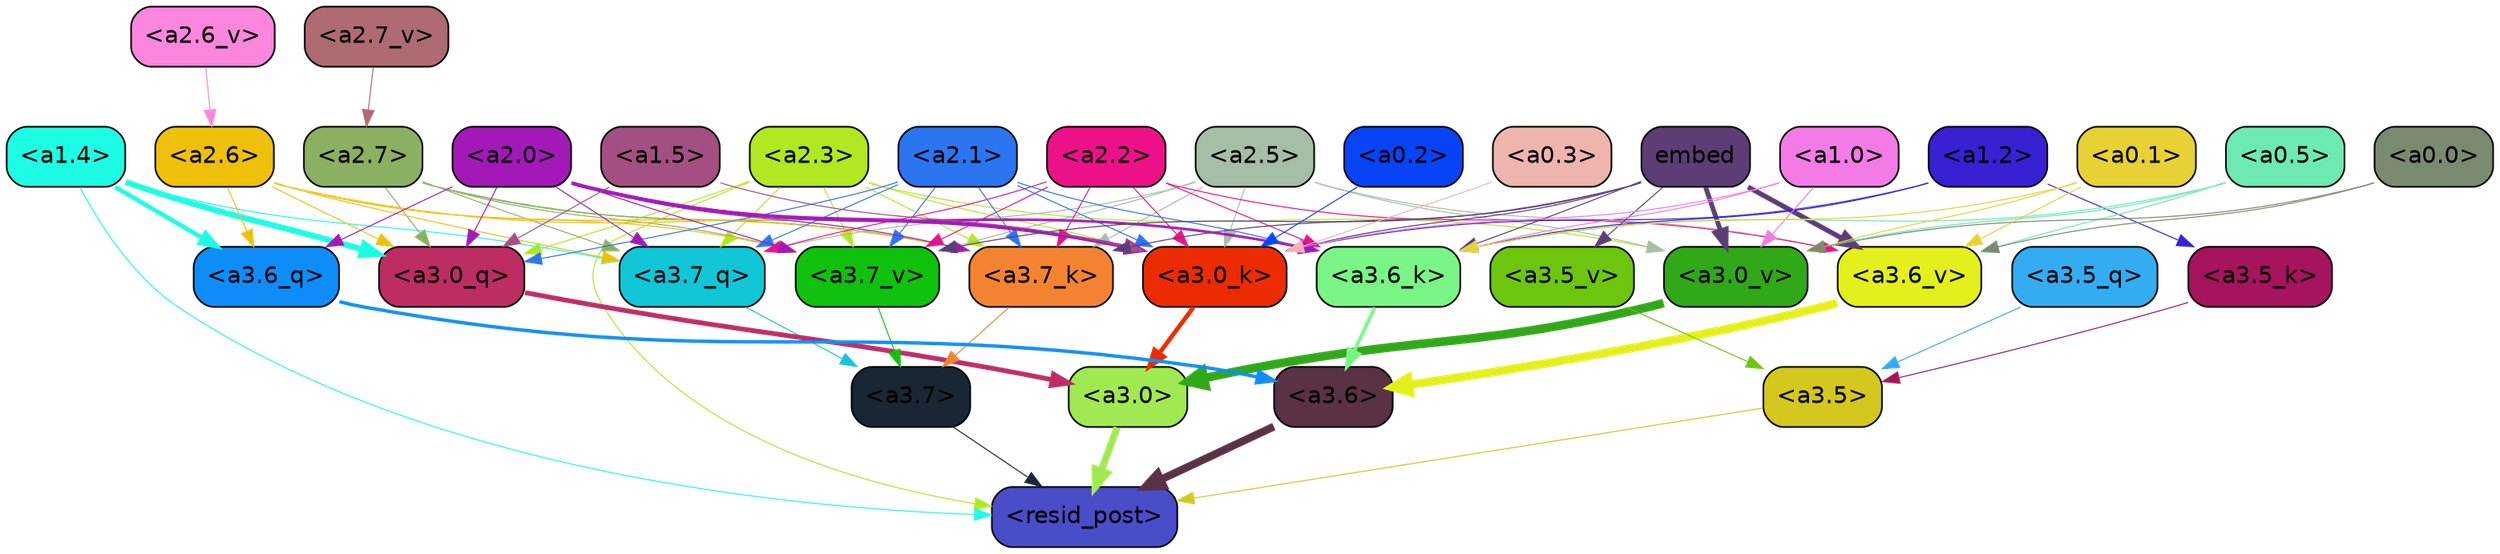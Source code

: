 strict digraph "" {
	graph [bgcolor=transparent,
		layout=dot,
		overlap=false,
		splines=true
	];
	"<a3.7>"	[color=black,
		fillcolor="#192634",
		fontname=Helvetica,
		shape=box,
		style="filled, rounded"];
	"<resid_post>"	[color=black,
		fillcolor="#4a4dc8",
		fontname=Helvetica,
		shape=box,
		style="filled, rounded"];
	"<a3.7>" -> "<resid_post>"	[color="#192634",
		penwidth=0.6];
	"<a3.6>"	[color=black,
		fillcolor="#5a3145",
		fontname=Helvetica,
		shape=box,
		style="filled, rounded"];
	"<a3.6>" -> "<resid_post>"	[color="#5a3145",
		penwidth=4.6696330308914185];
	"<a3.5>"	[color=black,
		fillcolor="#d4c71e",
		fontname=Helvetica,
		shape=box,
		style="filled, rounded"];
	"<a3.5>" -> "<resid_post>"	[color="#d4c71e",
		penwidth=0.6];
	"<a3.0>"	[color=black,
		fillcolor="#a1e952",
		fontname=Helvetica,
		shape=box,
		style="filled, rounded"];
	"<a3.0>" -> "<resid_post>"	[color="#a1e952",
		penwidth=4.282557368278503];
	"<a2.3>"	[color=black,
		fillcolor="#b1e821",
		fontname=Helvetica,
		shape=box,
		style="filled, rounded"];
	"<a2.3>" -> "<resid_post>"	[color="#b1e821",
		penwidth=0.6];
	"<a3.7_q>"	[color=black,
		fillcolor="#10c6d7",
		fontname=Helvetica,
		shape=box,
		style="filled, rounded"];
	"<a2.3>" -> "<a3.7_q>"	[color="#b1e821",
		penwidth=0.6];
	"<a3.0_q>"	[color=black,
		fillcolor="#bd2d64",
		fontname=Helvetica,
		shape=box,
		style="filled, rounded"];
	"<a2.3>" -> "<a3.0_q>"	[color="#b1e821",
		penwidth=0.6];
	"<a3.7_k>"	[color=black,
		fillcolor="#f48331",
		fontname=Helvetica,
		shape=box,
		style="filled, rounded"];
	"<a2.3>" -> "<a3.7_k>"	[color="#b1e821",
		penwidth=0.6];
	"<a3.0_k>"	[color=black,
		fillcolor="#eb2c01",
		fontname=Helvetica,
		shape=box,
		style="filled, rounded"];
	"<a2.3>" -> "<a3.0_k>"	[color="#b1e821",
		penwidth=0.6];
	"<a3.7_v>"	[color=black,
		fillcolor="#10c10d",
		fontname=Helvetica,
		shape=box,
		style="filled, rounded"];
	"<a2.3>" -> "<a3.7_v>"	[color="#b1e821",
		penwidth=0.6];
	"<a3.0_v>"	[color=black,
		fillcolor="#31a817",
		fontname=Helvetica,
		shape=box,
		style="filled, rounded"];
	"<a2.3>" -> "<a3.0_v>"	[color="#b1e821",
		penwidth=0.6];
	"<a1.4>"	[color=black,
		fillcolor="#1cfde4",
		fontname=Helvetica,
		shape=box,
		style="filled, rounded"];
	"<a1.4>" -> "<resid_post>"	[color="#1cfde4",
		penwidth=0.6];
	"<a1.4>" -> "<a3.7_q>"	[color="#1cfde4",
		penwidth=0.6];
	"<a3.6_q>"	[color=black,
		fillcolor="#0e8df9",
		fontname=Helvetica,
		shape=box,
		style="filled, rounded"];
	"<a1.4>" -> "<a3.6_q>"	[color="#1cfde4",
		penwidth=2.6073555648326874];
	"<a1.4>" -> "<a3.0_q>"	[color="#1cfde4",
		penwidth=3.4971605762839317];
	"<a3.7_q>" -> "<a3.7>"	[color="#10c6d7",
		penwidth=0.6];
	"<a3.6_q>" -> "<a3.6>"	[color="#0e8df9",
		penwidth=2.03758105635643];
	"<a3.5_q>"	[color=black,
		fillcolor="#33acf2",
		fontname=Helvetica,
		shape=box,
		style="filled, rounded"];
	"<a3.5_q>" -> "<a3.5>"	[color="#33acf2",
		penwidth=0.6];
	"<a3.0_q>" -> "<a3.0>"	[color="#bd2d64",
		penwidth=2.8638100624084473];
	"<a3.7_k>" -> "<a3.7>"	[color="#f48331",
		penwidth=0.6];
	"<a3.6_k>"	[color=black,
		fillcolor="#79f586",
		fontname=Helvetica,
		shape=box,
		style="filled, rounded"];
	"<a3.6_k>" -> "<a3.6>"	[color="#79f586",
		penwidth=2.174198240041733];
	"<a3.5_k>"	[color=black,
		fillcolor="#a5145c",
		fontname=Helvetica,
		shape=box,
		style="filled, rounded"];
	"<a3.5_k>" -> "<a3.5>"	[color="#a5145c",
		penwidth=0.6];
	"<a3.0_k>" -> "<a3.0>"	[color="#eb2c01",
		penwidth=2.6274144649505615];
	"<a3.7_v>" -> "<a3.7>"	[color="#10c10d",
		penwidth=0.6];
	"<a3.6_v>"	[color=black,
		fillcolor="#e3f01b",
		fontname=Helvetica,
		shape=box,
		style="filled, rounded"];
	"<a3.6_v>" -> "<a3.6>"	[color="#e3f01b",
		penwidth=5.002329230308533];
	"<a3.5_v>"	[color=black,
		fillcolor="#6dc60d",
		fontname=Helvetica,
		shape=box,
		style="filled, rounded"];
	"<a3.5_v>" -> "<a3.5>"	[color="#6dc60d",
		penwidth=0.6];
	"<a3.0_v>" -> "<a3.0>"	[color="#31a817",
		penwidth=5.188832879066467];
	"<a2.7>"	[color=black,
		fillcolor="#8cb061",
		fontname=Helvetica,
		shape=box,
		style="filled, rounded"];
	"<a2.7>" -> "<a3.7_q>"	[color="#8cb061",
		penwidth=0.6];
	"<a2.7>" -> "<a3.0_q>"	[color="#8cb061",
		penwidth=0.6];
	"<a2.7>" -> "<a3.7_k>"	[color="#8cb061",
		penwidth=0.6];
	"<a2.7>" -> "<a3.0_k>"	[color="#8cb061",
		penwidth=0.6];
	"<a2.7>" -> "<a3.7_v>"	[color="#8cb061",
		penwidth=0.6];
	"<a2.6>"	[color=black,
		fillcolor="#efc009",
		fontname=Helvetica,
		shape=box,
		style="filled, rounded"];
	"<a2.6>" -> "<a3.7_q>"	[color="#efc009",
		penwidth=0.6];
	"<a2.6>" -> "<a3.6_q>"	[color="#efc009",
		penwidth=0.6];
	"<a2.6>" -> "<a3.0_q>"	[color="#efc009",
		penwidth=0.6];
	"<a2.6>" -> "<a3.7_k>"	[color="#efc009",
		penwidth=0.6];
	"<a2.6>" -> "<a3.0_k>"	[color="#efc009",
		penwidth=0.6];
	"<a2.6>" -> "<a3.7_v>"	[color="#efc009",
		penwidth=0.6];
	"<a2.5>"	[color=black,
		fillcolor="#a6bda6",
		fontname=Helvetica,
		shape=box,
		style="filled, rounded"];
	"<a2.5>" -> "<a3.7_q>"	[color="#a6bda6",
		penwidth=0.6];
	"<a2.5>" -> "<a3.7_k>"	[color="#a6bda6",
		penwidth=0.6];
	"<a2.5>" -> "<a3.0_k>"	[color="#a6bda6",
		penwidth=0.6];
	"<a2.5>" -> "<a3.7_v>"	[color="#a6bda6",
		penwidth=0.6];
	"<a2.5>" -> "<a3.6_v>"	[color="#a6bda6",
		penwidth=0.6];
	"<a2.5>" -> "<a3.0_v>"	[color="#a6bda6",
		penwidth=0.6];
	"<a2.2>"	[color=black,
		fillcolor="#ed1189",
		fontname=Helvetica,
		shape=box,
		style="filled, rounded"];
	"<a2.2>" -> "<a3.7_q>"	[color="#ed1189",
		penwidth=0.6];
	"<a2.2>" -> "<a3.7_k>"	[color="#ed1189",
		penwidth=0.6];
	"<a2.2>" -> "<a3.6_k>"	[color="#ed1189",
		penwidth=0.6];
	"<a2.2>" -> "<a3.0_k>"	[color="#ed1189",
		penwidth=0.6];
	"<a2.2>" -> "<a3.7_v>"	[color="#ed1189",
		penwidth=0.6];
	"<a2.2>" -> "<a3.6_v>"	[color="#ed1189",
		penwidth=0.6];
	"<a2.1>"	[color=black,
		fillcolor="#2b75f1",
		fontname=Helvetica,
		shape=box,
		style="filled, rounded"];
	"<a2.1>" -> "<a3.7_q>"	[color="#2b75f1",
		penwidth=0.6];
	"<a2.1>" -> "<a3.0_q>"	[color="#2b75f1",
		penwidth=0.6];
	"<a2.1>" -> "<a3.7_k>"	[color="#2b75f1",
		penwidth=0.6];
	"<a2.1>" -> "<a3.6_k>"	[color="#2b75f1",
		penwidth=0.6];
	"<a2.1>" -> "<a3.0_k>"	[color="#2b75f1",
		penwidth=0.6];
	"<a2.1>" -> "<a3.7_v>"	[color="#2b75f1",
		penwidth=0.6];
	"<a2.0>"	[color=black,
		fillcolor="#a219b7",
		fontname=Helvetica,
		shape=box,
		style="filled, rounded"];
	"<a2.0>" -> "<a3.7_q>"	[color="#a219b7",
		penwidth=0.6];
	"<a2.0>" -> "<a3.6_q>"	[color="#a219b7",
		penwidth=0.6];
	"<a2.0>" -> "<a3.0_q>"	[color="#a219b7",
		penwidth=0.6];
	"<a2.0>" -> "<a3.7_k>"	[color="#a219b7",
		penwidth=0.6];
	"<a2.0>" -> "<a3.6_k>"	[color="#a219b7",
		penwidth=1.5568191409111023];
	"<a2.0>" -> "<a3.0_k>"	[color="#a219b7",
		penwidth=2.270527422428131];
	"<a2.0>" -> "<a3.7_v>"	[color="#a219b7",
		penwidth=0.6];
	"<a1.5>"	[color=black,
		fillcolor="#a44f81",
		fontname=Helvetica,
		shape=box,
		style="filled, rounded"];
	"<a1.5>" -> "<a3.0_q>"	[color="#a44f81",
		penwidth=0.6];
	"<a1.5>" -> "<a3.0_k>"	[color="#a44f81",
		penwidth=0.6];
	embed	[color=black,
		fillcolor="#5d3d75",
		fontname=Helvetica,
		shape=box,
		style="filled, rounded"];
	embed -> "<a3.7_k>"	[color="#5d3d75",
		penwidth=0.6];
	embed -> "<a3.6_k>"	[color="#5d3d75",
		penwidth=0.6];
	embed -> "<a3.0_k>"	[color="#5d3d75",
		penwidth=0.6];
	embed -> "<a3.7_v>"	[color="#5d3d75",
		penwidth=0.6];
	embed -> "<a3.6_v>"	[color="#5d3d75",
		penwidth=2.9588699340820312];
	embed -> "<a3.5_v>"	[color="#5d3d75",
		penwidth=0.6];
	embed -> "<a3.0_v>"	[color="#5d3d75",
		penwidth=2.8686431646347046];
	"<a1.2>"	[color=black,
		fillcolor="#3821d2",
		fontname=Helvetica,
		shape=box,
		style="filled, rounded"];
	"<a1.2>" -> "<a3.6_k>"	[color="#3821d2",
		penwidth=0.6];
	"<a1.2>" -> "<a3.5_k>"	[color="#3821d2",
		penwidth=0.6];
	"<a1.2>" -> "<a3.0_k>"	[color="#3821d2",
		penwidth=0.6];
	"<a1.0>"	[color=black,
		fillcolor="#f37be6",
		fontname=Helvetica,
		shape=box,
		style="filled, rounded"];
	"<a1.0>" -> "<a3.6_k>"	[color="#f37be6",
		penwidth=0.6];
	"<a1.0>" -> "<a3.0_k>"	[color="#f37be6",
		penwidth=0.6];
	"<a1.0>" -> "<a3.0_v>"	[color="#f37be6",
		penwidth=0.6];
	"<a0.5>"	[color=black,
		fillcolor="#6deab1",
		fontname=Helvetica,
		shape=box,
		style="filled, rounded"];
	"<a0.5>" -> "<a3.6_k>"	[color="#6deab1",
		penwidth=0.6];
	"<a0.5>" -> "<a3.6_v>"	[color="#6deab1",
		penwidth=0.6];
	"<a0.5>" -> "<a3.0_v>"	[color="#6deab1",
		penwidth=0.6421224474906921];
	"<a0.1>"	[color=black,
		fillcolor="#e7d135",
		fontname=Helvetica,
		shape=box,
		style="filled, rounded"];
	"<a0.1>" -> "<a3.6_k>"	[color="#e7d135",
		penwidth=0.6];
	"<a0.1>" -> "<a3.6_v>"	[color="#e7d135",
		penwidth=0.6];
	"<a0.1>" -> "<a3.0_v>"	[color="#e7d135",
		penwidth=0.6];
	"<a0.3>"	[color=black,
		fillcolor="#eeb5af",
		fontname=Helvetica,
		shape=box,
		style="filled, rounded"];
	"<a0.3>" -> "<a3.0_k>"	[color="#eeb5af",
		penwidth=0.6];
	"<a0.2>"	[color=black,
		fillcolor="#0744f6",
		fontname=Helvetica,
		shape=box,
		style="filled, rounded"];
	"<a0.2>" -> "<a3.0_k>"	[color="#0744f6",
		penwidth=0.6];
	"<a0.0>"	[color=black,
		fillcolor="#7a8a71",
		fontname=Helvetica,
		shape=box,
		style="filled, rounded"];
	"<a0.0>" -> "<a3.6_v>"	[color="#7a8a71",
		penwidth=0.6];
	"<a0.0>" -> "<a3.0_v>"	[color="#7a8a71",
		penwidth=0.6];
	"<a2.7_v>"	[color=black,
		fillcolor="#af6b72",
		fontname=Helvetica,
		shape=box,
		style="filled, rounded"];
	"<a2.7_v>" -> "<a2.7>"	[color="#af6b72",
		penwidth=0.6];
	"<a2.6_v>"	[color=black,
		fillcolor="#fa86dd",
		fontname=Helvetica,
		shape=box,
		style="filled, rounded"];
	"<a2.6_v>" -> "<a2.6>"	[color="#fa86dd",
		penwidth=0.6];
}
